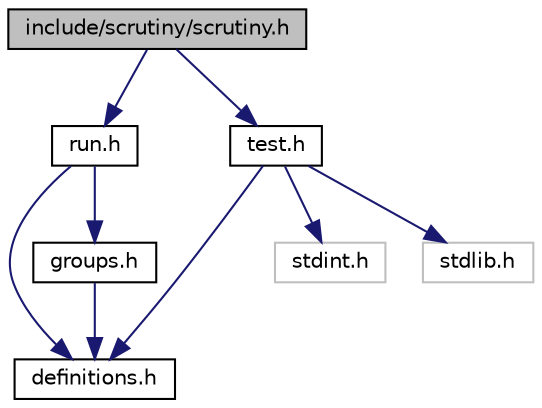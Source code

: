 digraph "include/scrutiny/scrutiny.h"
{
 // LATEX_PDF_SIZE
  edge [fontname="Helvetica",fontsize="10",labelfontname="Helvetica",labelfontsize="10"];
  node [fontname="Helvetica",fontsize="10",shape=record];
  Node1 [label="include/scrutiny/scrutiny.h",height=0.2,width=0.4,color="black", fillcolor="grey75", style="filled", fontcolor="black",tooltip="Master include file."];
  Node1 -> Node2 [color="midnightblue",fontsize="10",style="solid",fontname="Helvetica"];
  Node2 [label="run.h",height=0.2,width=0.4,color="black", fillcolor="white", style="filled",URL="$run_8h.html",tooltip="Defines the runner functionality."];
  Node2 -> Node3 [color="midnightblue",fontsize="10",style="solid",fontname="Helvetica"];
  Node3 [label="definitions.h",height=0.2,width=0.4,color="black", fillcolor="white", style="filled",URL="$definitions_8h_source.html",tooltip=" "];
  Node2 -> Node4 [color="midnightblue",fontsize="10",style="solid",fontname="Helvetica"];
  Node4 [label="groups.h",height=0.2,width=0.4,color="black", fillcolor="white", style="filled",URL="$groups_8h.html",tooltip="Defines the group functionality."];
  Node4 -> Node3 [color="midnightblue",fontsize="10",style="solid",fontname="Helvetica"];
  Node1 -> Node5 [color="midnightblue",fontsize="10",style="solid",fontname="Helvetica"];
  Node5 [label="test.h",height=0.2,width=0.4,color="black", fillcolor="white", style="filled",URL="$test_8h.html",tooltip="Defines the test macros."];
  Node5 -> Node6 [color="midnightblue",fontsize="10",style="solid",fontname="Helvetica"];
  Node6 [label="stdint.h",height=0.2,width=0.4,color="grey75", fillcolor="white", style="filled",tooltip=" "];
  Node5 -> Node7 [color="midnightblue",fontsize="10",style="solid",fontname="Helvetica"];
  Node7 [label="stdlib.h",height=0.2,width=0.4,color="grey75", fillcolor="white", style="filled",tooltip=" "];
  Node5 -> Node3 [color="midnightblue",fontsize="10",style="solid",fontname="Helvetica"];
}
